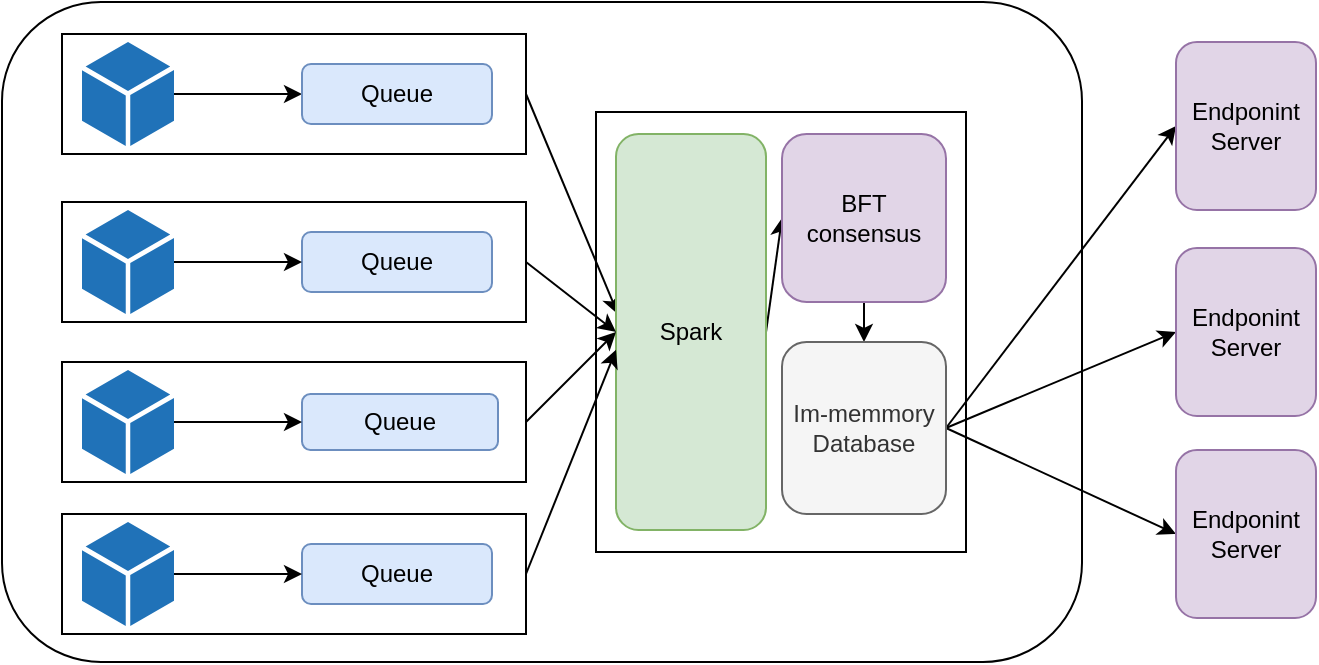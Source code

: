 <mxfile version="12.4.8" type="github" pages="3">
  <diagram id="i6vFmQsRjT_vgaygAgDD" name="Page-1">
    <mxGraphModel dx="1553" dy="727" grid="1" gridSize="10" guides="1" tooltips="1" connect="1" arrows="1" fold="1" page="1" pageScale="1" pageWidth="350" pageHeight="200" math="0" shadow="0">
      <root>
        <mxCell id="0"/>
        <mxCell id="1" parent="0"/>
        <mxCell id="681FL828cPBjvCGzYPSx-12" value="" style="rounded=1;whiteSpace=wrap;html=1;" parent="1" vertex="1">
          <mxGeometry x="20" y="20" width="540" height="330" as="geometry"/>
        </mxCell>
        <mxCell id="681FL828cPBjvCGzYPSx-15" value="" style="rounded=0;whiteSpace=wrap;html=1;" parent="1" vertex="1">
          <mxGeometry x="50" y="36" width="232" height="60" as="geometry"/>
        </mxCell>
        <mxCell id="681FL828cPBjvCGzYPSx-21" style="edgeStyle=orthogonalEdgeStyle;rounded=0;orthogonalLoop=1;jettySize=auto;html=1;startArrow=classic;startFill=1;endArrow=none;endFill=0;" parent="1" source="681FL828cPBjvCGzYPSx-23" target="vkNiQPZWl5WBSJmmG312-2" edge="1">
          <mxGeometry relative="1" as="geometry">
            <mxPoint x="172" y="66" as="sourcePoint"/>
            <mxPoint x="130" y="66" as="targetPoint"/>
          </mxGeometry>
        </mxCell>
        <mxCell id="681FL828cPBjvCGzYPSx-22" value="" style="rounded=0;whiteSpace=wrap;html=1;" parent="1" vertex="1">
          <mxGeometry x="317" y="75" width="185" height="220" as="geometry"/>
        </mxCell>
        <mxCell id="681FL828cPBjvCGzYPSx-44" style="edgeStyle=none;rounded=0;orthogonalLoop=1;jettySize=auto;html=1;exitX=1;exitY=0.5;exitDx=0;exitDy=0;startArrow=none;startFill=0;endArrow=classic;endFill=1;entryX=0.013;entryY=0.455;entryDx=0;entryDy=0;entryPerimeter=0;" parent="1" source="681FL828cPBjvCGzYPSx-15" target="681FL828cPBjvCGzYPSx-24" edge="1">
          <mxGeometry relative="1" as="geometry"/>
        </mxCell>
        <mxCell id="681FL828cPBjvCGzYPSx-23" value="Queue" style="rounded=1;whiteSpace=wrap;html=1;fillColor=#dae8fc;strokeColor=#6c8ebf;" parent="1" vertex="1">
          <mxGeometry x="170" y="51" width="95" height="30" as="geometry"/>
        </mxCell>
        <mxCell id="681FL828cPBjvCGzYPSx-48" style="edgeStyle=none;rounded=0;orthogonalLoop=1;jettySize=auto;html=1;exitX=1;exitY=0.5;exitDx=0;exitDy=0;entryX=0;entryY=0.5;entryDx=0;entryDy=0;startArrow=none;startFill=0;endArrow=classic;endFill=1;" parent="1" source="681FL828cPBjvCGzYPSx-24" target="681FL828cPBjvCGzYPSx-25" edge="1">
          <mxGeometry relative="1" as="geometry"/>
        </mxCell>
        <mxCell id="681FL828cPBjvCGzYPSx-24" value="Spark" style="rounded=1;whiteSpace=wrap;html=1;fillColor=#d5e8d4;strokeColor=#82b366;" parent="1" vertex="1">
          <mxGeometry x="327" y="86" width="75" height="198" as="geometry"/>
        </mxCell>
        <mxCell id="681FL828cPBjvCGzYPSx-49" style="edgeStyle=none;rounded=0;orthogonalLoop=1;jettySize=auto;html=1;exitX=0.5;exitY=1;exitDx=0;exitDy=0;entryX=0.5;entryY=0;entryDx=0;entryDy=0;startArrow=none;startFill=0;endArrow=classic;endFill=1;" parent="1" source="681FL828cPBjvCGzYPSx-25" target="681FL828cPBjvCGzYPSx-26" edge="1">
          <mxGeometry relative="1" as="geometry"/>
        </mxCell>
        <mxCell id="681FL828cPBjvCGzYPSx-25" value="BFT consensus" style="rounded=1;whiteSpace=wrap;html=1;fillColor=#e1d5e7;strokeColor=#9673a6;" parent="1" vertex="1">
          <mxGeometry x="410" y="86" width="82" height="84" as="geometry"/>
        </mxCell>
        <mxCell id="681FL828cPBjvCGzYPSx-51" style="edgeStyle=none;rounded=0;orthogonalLoop=1;jettySize=auto;html=1;exitX=1;exitY=0.5;exitDx=0;exitDy=0;startArrow=none;startFill=0;endArrow=classic;endFill=1;entryX=0;entryY=0.5;entryDx=0;entryDy=0;" parent="1" source="681FL828cPBjvCGzYPSx-26" edge="1" target="681FL828cPBjvCGzYPSx-50">
          <mxGeometry relative="1" as="geometry">
            <mxPoint x="520" y="162" as="targetPoint"/>
          </mxGeometry>
        </mxCell>
        <mxCell id="vkNiQPZWl5WBSJmmG312-19" style="edgeStyle=none;rounded=0;orthogonalLoop=1;jettySize=auto;html=1;exitX=1;exitY=0.5;exitDx=0;exitDy=0;entryX=0;entryY=0.5;entryDx=0;entryDy=0;" edge="1" parent="1" source="681FL828cPBjvCGzYPSx-26" target="vkNiQPZWl5WBSJmmG312-16">
          <mxGeometry relative="1" as="geometry"/>
        </mxCell>
        <mxCell id="vkNiQPZWl5WBSJmmG312-20" style="edgeStyle=none;rounded=0;orthogonalLoop=1;jettySize=auto;html=1;exitX=1;exitY=0.5;exitDx=0;exitDy=0;entryX=0;entryY=0.5;entryDx=0;entryDy=0;" edge="1" parent="1" source="681FL828cPBjvCGzYPSx-26" target="vkNiQPZWl5WBSJmmG312-17">
          <mxGeometry relative="1" as="geometry"/>
        </mxCell>
        <mxCell id="681FL828cPBjvCGzYPSx-26" value="Im-memmory&lt;br&gt;Database" style="rounded=1;whiteSpace=wrap;html=1;fillColor=#f5f5f5;strokeColor=#666666;fontColor=#333333;" parent="1" vertex="1">
          <mxGeometry x="410" y="190" width="82" height="86" as="geometry"/>
        </mxCell>
        <mxCell id="681FL828cPBjvCGzYPSx-45" style="edgeStyle=none;rounded=0;orthogonalLoop=1;jettySize=auto;html=1;exitX=1;exitY=0.5;exitDx=0;exitDy=0;entryX=0;entryY=0.5;entryDx=0;entryDy=0;startArrow=none;startFill=0;endArrow=classic;endFill=1;" parent="1" source="681FL828cPBjvCGzYPSx-28" target="681FL828cPBjvCGzYPSx-24" edge="1">
          <mxGeometry relative="1" as="geometry"/>
        </mxCell>
        <mxCell id="681FL828cPBjvCGzYPSx-28" value="" style="rounded=0;whiteSpace=wrap;html=1;" parent="1" vertex="1">
          <mxGeometry x="50" y="120" width="232" height="60" as="geometry"/>
        </mxCell>
        <mxCell id="681FL828cPBjvCGzYPSx-30" value="Queue" style="rounded=1;whiteSpace=wrap;html=1;fillColor=#dae8fc;strokeColor=#6c8ebf;" parent="1" vertex="1">
          <mxGeometry x="170" y="135" width="95" height="30" as="geometry"/>
        </mxCell>
        <mxCell id="681FL828cPBjvCGzYPSx-46" style="edgeStyle=none;rounded=0;orthogonalLoop=1;jettySize=auto;html=1;exitX=1;exitY=0.5;exitDx=0;exitDy=0;entryX=0;entryY=0.5;entryDx=0;entryDy=0;startArrow=none;startFill=0;endArrow=classic;endFill=1;" parent="1" source="681FL828cPBjvCGzYPSx-31" target="681FL828cPBjvCGzYPSx-24" edge="1">
          <mxGeometry relative="1" as="geometry"/>
        </mxCell>
        <mxCell id="681FL828cPBjvCGzYPSx-31" value="" style="rounded=0;whiteSpace=wrap;html=1;" parent="1" vertex="1">
          <mxGeometry x="50" y="200" width="232" height="60" as="geometry"/>
        </mxCell>
        <mxCell id="681FL828cPBjvCGzYPSx-33" value="Queue" style="rounded=1;whiteSpace=wrap;html=1;fillColor=#dae8fc;strokeColor=#6c8ebf;" parent="1" vertex="1">
          <mxGeometry x="170" y="216" width="98" height="28" as="geometry"/>
        </mxCell>
        <mxCell id="681FL828cPBjvCGzYPSx-47" style="edgeStyle=none;rounded=0;orthogonalLoop=1;jettySize=auto;html=1;exitX=1;exitY=0.5;exitDx=0;exitDy=0;startArrow=none;startFill=0;endArrow=classic;endFill=1;entryX=0;entryY=0.545;entryDx=0;entryDy=0;entryPerimeter=0;" parent="1" source="681FL828cPBjvCGzYPSx-34" target="681FL828cPBjvCGzYPSx-24" edge="1">
          <mxGeometry relative="1" as="geometry">
            <mxPoint x="322" y="130" as="targetPoint"/>
          </mxGeometry>
        </mxCell>
        <mxCell id="681FL828cPBjvCGzYPSx-34" value="" style="rounded=0;whiteSpace=wrap;html=1;" parent="1" vertex="1">
          <mxGeometry x="50" y="276" width="232" height="60" as="geometry"/>
        </mxCell>
        <mxCell id="681FL828cPBjvCGzYPSx-36" value="Queue" style="rounded=1;whiteSpace=wrap;html=1;fillColor=#dae8fc;strokeColor=#6c8ebf;" parent="1" vertex="1">
          <mxGeometry x="170" y="291" width="95" height="30" as="geometry"/>
        </mxCell>
        <mxCell id="681FL828cPBjvCGzYPSx-50" value="Endponint Server" style="rounded=1;whiteSpace=wrap;html=1;fillColor=#e1d5e7;strokeColor=#9673a6;" parent="1" vertex="1">
          <mxGeometry x="607" y="143" width="70" height="84" as="geometry"/>
        </mxCell>
        <mxCell id="vkNiQPZWl5WBSJmmG312-2" value="" style="pointerEvents=1;shadow=0;dashed=0;html=1;strokeColor=none;labelPosition=center;verticalLabelPosition=bottom;verticalAlign=top;outlineConnect=0;align=center;shape=mxgraph.office.concepts.node_generic;fillColor=#2072B8;" vertex="1" parent="1">
          <mxGeometry x="60" y="40" width="46" height="52" as="geometry"/>
        </mxCell>
        <mxCell id="vkNiQPZWl5WBSJmmG312-5" style="edgeStyle=orthogonalEdgeStyle;rounded=0;orthogonalLoop=1;jettySize=auto;html=1;startArrow=classic;startFill=1;endArrow=none;endFill=0;" edge="1" parent="1" target="vkNiQPZWl5WBSJmmG312-6" source="681FL828cPBjvCGzYPSx-30">
          <mxGeometry relative="1" as="geometry">
            <mxPoint x="172" y="150" as="sourcePoint"/>
            <mxPoint x="140" y="76" as="targetPoint"/>
          </mxGeometry>
        </mxCell>
        <mxCell id="vkNiQPZWl5WBSJmmG312-6" value="" style="pointerEvents=1;shadow=0;dashed=0;html=1;strokeColor=none;labelPosition=center;verticalLabelPosition=bottom;verticalAlign=top;outlineConnect=0;align=center;shape=mxgraph.office.concepts.node_generic;fillColor=#2072B8;" vertex="1" parent="1">
          <mxGeometry x="60" y="124" width="46" height="52" as="geometry"/>
        </mxCell>
        <mxCell id="vkNiQPZWl5WBSJmmG312-7" style="edgeStyle=orthogonalEdgeStyle;rounded=0;orthogonalLoop=1;jettySize=auto;html=1;startArrow=classic;startFill=1;endArrow=none;endFill=0;" edge="1" parent="1" target="vkNiQPZWl5WBSJmmG312-8" source="681FL828cPBjvCGzYPSx-33">
          <mxGeometry relative="1" as="geometry">
            <mxPoint x="172" y="230" as="sourcePoint"/>
            <mxPoint x="150" y="86" as="targetPoint"/>
          </mxGeometry>
        </mxCell>
        <mxCell id="vkNiQPZWl5WBSJmmG312-8" value="" style="pointerEvents=1;shadow=0;dashed=0;html=1;strokeColor=none;labelPosition=center;verticalLabelPosition=bottom;verticalAlign=top;outlineConnect=0;align=center;shape=mxgraph.office.concepts.node_generic;fillColor=#2072B8;" vertex="1" parent="1">
          <mxGeometry x="60" y="204" width="46" height="52" as="geometry"/>
        </mxCell>
        <mxCell id="vkNiQPZWl5WBSJmmG312-9" style="edgeStyle=orthogonalEdgeStyle;rounded=0;orthogonalLoop=1;jettySize=auto;html=1;startArrow=classic;startFill=1;endArrow=none;endFill=0;exitX=0;exitY=0.5;exitDx=0;exitDy=0;" edge="1" parent="1" target="vkNiQPZWl5WBSJmmG312-10" source="681FL828cPBjvCGzYPSx-36">
          <mxGeometry relative="1" as="geometry">
            <mxPoint x="160" y="306" as="sourcePoint"/>
            <mxPoint x="130" y="276" as="targetPoint"/>
          </mxGeometry>
        </mxCell>
        <mxCell id="vkNiQPZWl5WBSJmmG312-10" value="" style="pointerEvents=1;shadow=0;dashed=0;html=1;strokeColor=none;labelPosition=center;verticalLabelPosition=bottom;verticalAlign=top;outlineConnect=0;align=center;shape=mxgraph.office.concepts.node_generic;fillColor=#2072B8;" vertex="1" parent="1">
          <mxGeometry x="60" y="280" width="46" height="52" as="geometry"/>
        </mxCell>
        <mxCell id="vkNiQPZWl5WBSJmmG312-16" value="Endponint Server" style="rounded=1;whiteSpace=wrap;html=1;fillColor=#e1d5e7;strokeColor=#9673a6;" vertex="1" parent="1">
          <mxGeometry x="607" y="40" width="70" height="84" as="geometry"/>
        </mxCell>
        <mxCell id="vkNiQPZWl5WBSJmmG312-17" value="Endponint Server" style="rounded=1;whiteSpace=wrap;html=1;fillColor=#e1d5e7;strokeColor=#9673a6;" vertex="1" parent="1">
          <mxGeometry x="607" y="244" width="70" height="84" as="geometry"/>
        </mxCell>
      </root>
    </mxGraphModel>
  </diagram>
  <diagram id="veJRXVSCNNJHc_qGnkLZ" name="FindTransaction">
    <mxGraphModel dx="932" dy="485" grid="1" gridSize="10" guides="1" tooltips="1" connect="1" arrows="1" fold="1" page="1" pageScale="1" pageWidth="827" pageHeight="583" math="0" shadow="0">
      <root>
        <mxCell id="ae6wDremw9DVQ-cxXHJR-0"/>
        <mxCell id="ae6wDremw9DVQ-cxXHJR-1" parent="ae6wDremw9DVQ-cxXHJR-0"/>
        <mxCell id="-rt2nV5kwDxt7cvcG7Ui-5" value="2" style="edgeStyle=orthogonalEdgeStyle;rounded=0;orthogonalLoop=1;jettySize=auto;html=1;entryX=0;entryY=0.5;entryDx=0;entryDy=0;" edge="1" parent="ae6wDremw9DVQ-cxXHJR-1" source="GR8uf2fE3fUd_3rm4j1n-0" target="w8zdz12hipfJzYUl-boB-0">
          <mxGeometry relative="1" as="geometry">
            <Array as="points">
              <mxPoint x="310" y="222"/>
              <mxPoint x="310" y="222"/>
            </Array>
          </mxGeometry>
        </mxCell>
        <mxCell id="GR8uf2fE3fUd_3rm4j1n-0" value="Hive" style="rounded=1;whiteSpace=wrap;html=1;fillColor=#f5f5f5;strokeColor=#666666;fontColor=#333333;" vertex="1" parent="ae6wDremw9DVQ-cxXHJR-1">
          <mxGeometry x="210" y="179" width="70" height="86" as="geometry"/>
        </mxCell>
        <mxCell id="w8zdz12hipfJzYUl-boB-0" value="Endponint Server" style="rounded=1;whiteSpace=wrap;html=1;fillColor=#e1d5e7;strokeColor=#9673a6;" vertex="1" parent="ae6wDremw9DVQ-cxXHJR-1">
          <mxGeometry x="350" y="180" width="70" height="84" as="geometry"/>
        </mxCell>
        <mxCell id="-rt2nV5kwDxt7cvcG7Ui-4" value="1" style="edgeStyle=orthogonalEdgeStyle;rounded=0;orthogonalLoop=1;jettySize=auto;html=1;" edge="1" parent="ae6wDremw9DVQ-cxXHJR-1" source="-rt2nV5kwDxt7cvcG7Ui-3" target="GR8uf2fE3fUd_3rm4j1n-0">
          <mxGeometry relative="1" as="geometry"/>
        </mxCell>
        <mxCell id="-rt2nV5kwDxt7cvcG7Ui-3" value="Spark" style="rounded=1;whiteSpace=wrap;html=1;fillColor=#d5e8d4;strokeColor=#82b366;" vertex="1" parent="ae6wDremw9DVQ-cxXHJR-1">
          <mxGeometry x="70" y="179" width="70" height="86" as="geometry"/>
        </mxCell>
        <mxCell id="tdC7KX4eWJNShUsFPoAm-0" value="" style="endArrow=classic;html=1;" edge="1" parent="ae6wDremw9DVQ-cxXHJR-1">
          <mxGeometry width="50" height="50" relative="1" as="geometry">
            <mxPoint x="20" y="280" as="sourcePoint"/>
            <mxPoint x="70" y="230" as="targetPoint"/>
            <Array as="points">
              <mxPoint x="40" y="260"/>
            </Array>
          </mxGeometry>
        </mxCell>
        <mxCell id="tdC7KX4eWJNShUsFPoAm-1" value="" style="endArrow=classic;html=1;" edge="1" parent="ae6wDremw9DVQ-cxXHJR-1">
          <mxGeometry width="50" height="50" relative="1" as="geometry">
            <mxPoint x="10" y="222" as="sourcePoint"/>
            <mxPoint x="70" y="222" as="targetPoint"/>
            <Array as="points"/>
          </mxGeometry>
        </mxCell>
        <mxCell id="tdC7KX4eWJNShUsFPoAm-2" value="" style="endArrow=classic;html=1;entryX=-0.014;entryY=0.407;entryDx=0;entryDy=0;entryPerimeter=0;" edge="1" parent="ae6wDremw9DVQ-cxXHJR-1" target="-rt2nV5kwDxt7cvcG7Ui-3">
          <mxGeometry width="50" height="50" relative="1" as="geometry">
            <mxPoint x="30" y="180" as="sourcePoint"/>
            <mxPoint x="80" y="232" as="targetPoint"/>
            <Array as="points"/>
          </mxGeometry>
        </mxCell>
      </root>
    </mxGraphModel>
  </diagram>
  <diagram id="nmR0QhjOOpvsA1J85pWe" name="Page-3">
    <mxGraphModel dx="932" dy="485" grid="1" gridSize="10" guides="1" tooltips="1" connect="1" arrows="1" fold="1" page="1" pageScale="1" pageWidth="827" pageHeight="583" math="0" shadow="0">
      <root>
        <mxCell id="nrcQG8sgkvJu6hCw_vci-0"/>
        <mxCell id="nrcQG8sgkvJu6hCw_vci-1" parent="nrcQG8sgkvJu6hCw_vci-0"/>
        <mxCell id="nrcQG8sgkvJu6hCw_vci-2" value="" style="pointerEvents=1;shadow=0;dashed=0;html=1;strokeColor=none;labelPosition=center;verticalLabelPosition=bottom;verticalAlign=top;outlineConnect=0;align=center;shape=mxgraph.office.concepts.node_generic;fillColor=#2072B8;" vertex="1" parent="nrcQG8sgkvJu6hCw_vci-1">
          <mxGeometry x="122" y="130" width="46" height="52" as="geometry"/>
        </mxCell>
      </root>
    </mxGraphModel>
  </diagram>
</mxfile>
